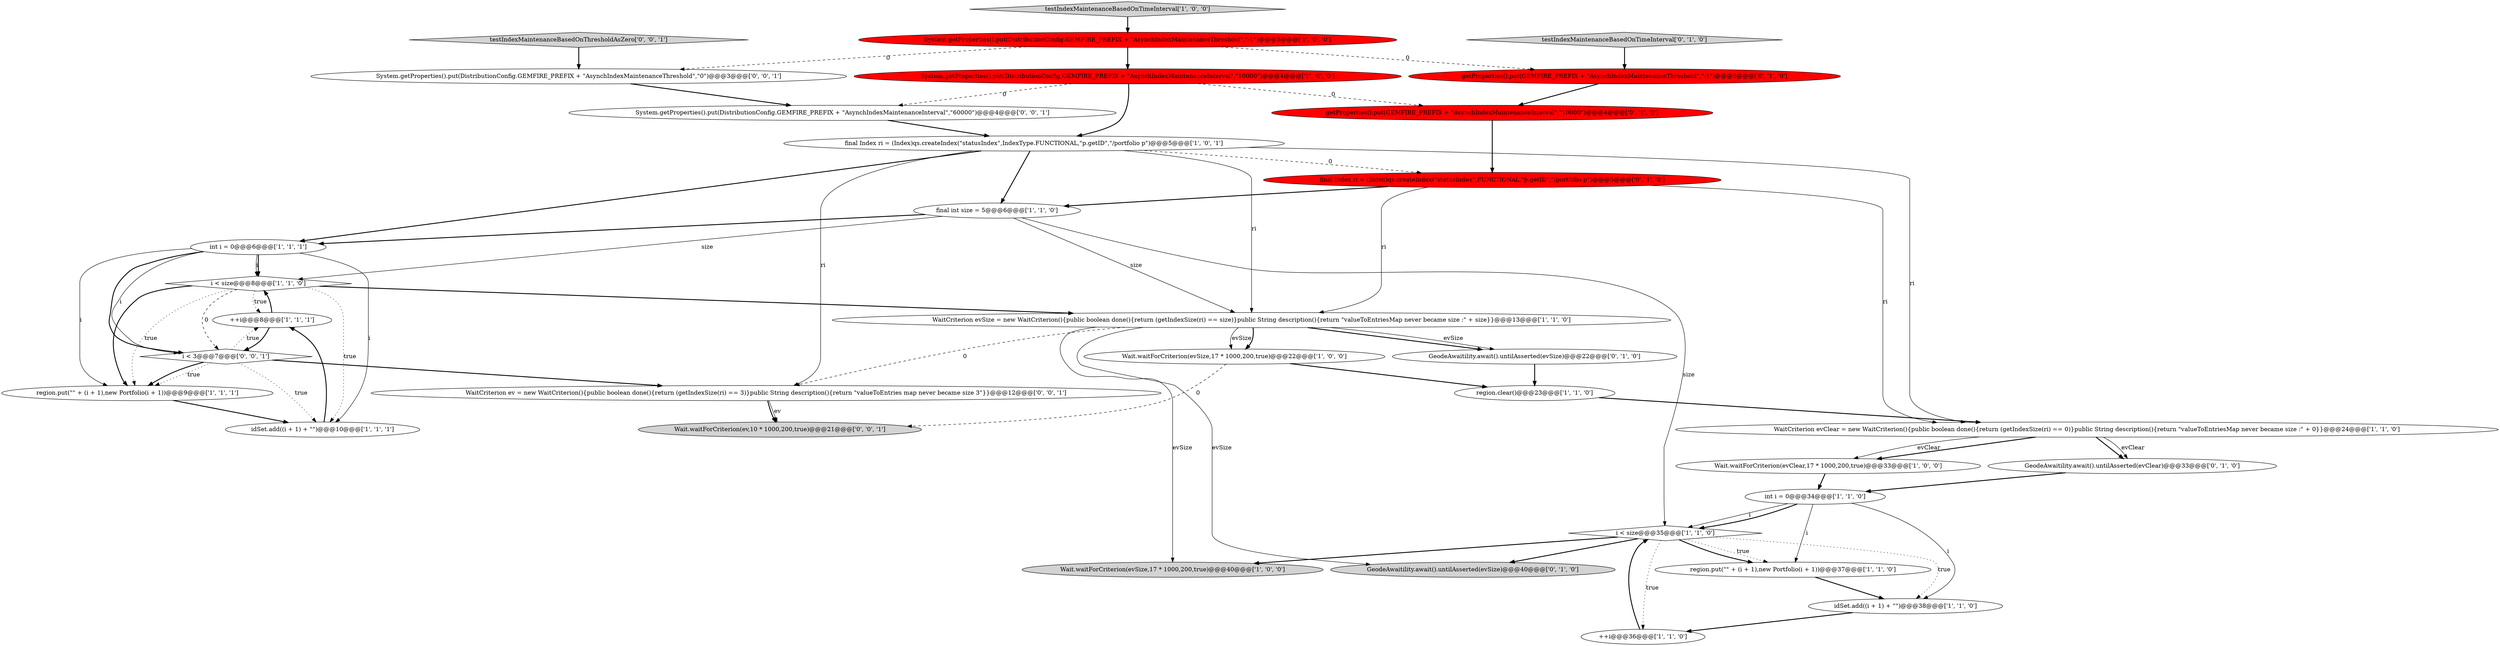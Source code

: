 digraph {
17 [style = filled, label = "WaitCriterion evSize = new WaitCriterion(){public boolean done(){return (getIndexSize(ri) == size)}public String description(){return \"valueToEntriesMap never became size :\" + size}}@@@13@@@['1', '1', '0']", fillcolor = white, shape = ellipse image = "AAA0AAABBB1BBB"];
12 [style = filled, label = "Wait.waitForCriterion(evSize,17 * 1000,200,true)@@@22@@@['1', '0', '0']", fillcolor = white, shape = ellipse image = "AAA0AAABBB1BBB"];
4 [style = filled, label = "int i = 0@@@34@@@['1', '1', '0']", fillcolor = white, shape = ellipse image = "AAA0AAABBB1BBB"];
20 [style = filled, label = "System.getProperties().put(DistributionConfig.GEMFIRE_PREFIX + \"AsynchIndexMaintenanceThreshold\",\"-1\")@@@3@@@['1', '0', '0']", fillcolor = red, shape = ellipse image = "AAA1AAABBB1BBB"];
27 [style = filled, label = "testIndexMaintenanceBasedOnTimeInterval['0', '1', '0']", fillcolor = lightgray, shape = diamond image = "AAA0AAABBB2BBB"];
26 [style = filled, label = "GeodeAwaitility.await().untilAsserted(evSize)@@@22@@@['0', '1', '0']", fillcolor = white, shape = ellipse image = "AAA0AAABBB2BBB"];
15 [style = filled, label = "region.clear()@@@23@@@['1', '1', '0']", fillcolor = white, shape = ellipse image = "AAA0AAABBB1BBB"];
1 [style = filled, label = "int i = 0@@@6@@@['1', '1', '1']", fillcolor = white, shape = ellipse image = "AAA0AAABBB1BBB"];
29 [style = filled, label = "Wait.waitForCriterion(ev,10 * 1000,200,true)@@@21@@@['0', '0', '1']", fillcolor = lightgray, shape = ellipse image = "AAA0AAABBB3BBB"];
18 [style = filled, label = "Wait.waitForCriterion(evClear,17 * 1000,200,true)@@@33@@@['1', '0', '0']", fillcolor = white, shape = ellipse image = "AAA0AAABBB1BBB"];
2 [style = filled, label = "final Index ri = (Index)qs.createIndex(\"statusIndex\",IndexType.FUNCTIONAL,\"p.getID\",\"/portfolio p\")@@@5@@@['1', '0', '1']", fillcolor = white, shape = ellipse image = "AAA0AAABBB1BBB"];
5 [style = filled, label = "i < size@@@35@@@['1', '1', '0']", fillcolor = white, shape = diamond image = "AAA0AAABBB1BBB"];
9 [style = filled, label = "final int size = 5@@@6@@@['1', '1', '0']", fillcolor = white, shape = ellipse image = "AAA0AAABBB1BBB"];
19 [style = filled, label = "region.put(\"\" + (i + 1),new Portfolio(i + 1))@@@37@@@['1', '1', '0']", fillcolor = white, shape = ellipse image = "AAA0AAABBB1BBB"];
14 [style = filled, label = "++i@@@8@@@['1', '1', '1']", fillcolor = white, shape = ellipse image = "AAA0AAABBB1BBB"];
32 [style = filled, label = "testIndexMaintenanceBasedOnThresholdAsZero['0', '0', '1']", fillcolor = lightgray, shape = diamond image = "AAA0AAABBB3BBB"];
3 [style = filled, label = "i < size@@@8@@@['1', '1', '0']", fillcolor = white, shape = diamond image = "AAA0AAABBB1BBB"];
7 [style = filled, label = "testIndexMaintenanceBasedOnTimeInterval['1', '0', '0']", fillcolor = lightgray, shape = diamond image = "AAA0AAABBB1BBB"];
11 [style = filled, label = "++i@@@36@@@['1', '1', '0']", fillcolor = white, shape = ellipse image = "AAA0AAABBB1BBB"];
0 [style = filled, label = "region.put(\"\" + (i + 1),new Portfolio(i + 1))@@@9@@@['1', '1', '1']", fillcolor = white, shape = ellipse image = "AAA0AAABBB1BBB"];
31 [style = filled, label = "WaitCriterion ev = new WaitCriterion(){public boolean done(){return (getIndexSize(ri) == 3)}public String description(){return \"valueToEntries map never became size 3\"}}@@@12@@@['0', '0', '1']", fillcolor = white, shape = ellipse image = "AAA0AAABBB3BBB"];
22 [style = filled, label = "getProperties().put(GEMFIRE_PREFIX + \"AsynchIndexMaintenanceThreshold\",\"-1\")@@@3@@@['0', '1', '0']", fillcolor = red, shape = ellipse image = "AAA1AAABBB2BBB"];
25 [style = filled, label = "final Index ri = (Index)qs.createIndex(\"statusIndex\",FUNCTIONAL,\"p.getID\",\"/portfolio p\")@@@5@@@['0', '1', '0']", fillcolor = red, shape = ellipse image = "AAA1AAABBB2BBB"];
33 [style = filled, label = "i < 3@@@7@@@['0', '0', '1']", fillcolor = white, shape = diamond image = "AAA0AAABBB3BBB"];
10 [style = filled, label = "WaitCriterion evClear = new WaitCriterion(){public boolean done(){return (getIndexSize(ri) == 0)}public String description(){return \"valueToEntriesMap never became size :\" + 0}}@@@24@@@['1', '1', '0']", fillcolor = white, shape = ellipse image = "AAA0AAABBB1BBB"];
8 [style = filled, label = "Wait.waitForCriterion(evSize,17 * 1000,200,true)@@@40@@@['1', '0', '0']", fillcolor = lightgray, shape = ellipse image = "AAA0AAABBB1BBB"];
24 [style = filled, label = "getProperties().put(GEMFIRE_PREFIX + \"AsynchIndexMaintenanceInterval\",\"10000\")@@@4@@@['0', '1', '0']", fillcolor = red, shape = ellipse image = "AAA1AAABBB2BBB"];
23 [style = filled, label = "GeodeAwaitility.await().untilAsserted(evSize)@@@40@@@['0', '1', '0']", fillcolor = lightgray, shape = ellipse image = "AAA0AAABBB2BBB"];
21 [style = filled, label = "GeodeAwaitility.await().untilAsserted(evClear)@@@33@@@['0', '1', '0']", fillcolor = white, shape = ellipse image = "AAA0AAABBB2BBB"];
6 [style = filled, label = "idSet.add((i + 1) + \"\")@@@10@@@['1', '1', '1']", fillcolor = white, shape = ellipse image = "AAA0AAABBB1BBB"];
28 [style = filled, label = "System.getProperties().put(DistributionConfig.GEMFIRE_PREFIX + \"AsynchIndexMaintenanceThreshold\",\"0\")@@@3@@@['0', '0', '1']", fillcolor = white, shape = ellipse image = "AAA0AAABBB3BBB"];
16 [style = filled, label = "idSet.add((i + 1) + \"\")@@@38@@@['1', '1', '0']", fillcolor = white, shape = ellipse image = "AAA0AAABBB1BBB"];
30 [style = filled, label = "System.getProperties().put(DistributionConfig.GEMFIRE_PREFIX + \"AsynchIndexMaintenanceInterval\",\"60000\")@@@4@@@['0', '0', '1']", fillcolor = white, shape = ellipse image = "AAA0AAABBB3BBB"];
13 [style = filled, label = "System.getProperties().put(DistributionConfig.GEMFIRE_PREFIX + \"AsynchIndexMaintenanceInterval\",\"10000\")@@@4@@@['1', '0', '0']", fillcolor = red, shape = ellipse image = "AAA1AAABBB1BBB"];
14->3 [style = bold, label=""];
10->18 [style = bold, label=""];
5->8 [style = bold, label=""];
33->0 [style = dotted, label="true"];
15->10 [style = bold, label=""];
17->26 [style = bold, label=""];
2->31 [style = solid, label="ri"];
20->13 [style = bold, label=""];
16->11 [style = bold, label=""];
25->10 [style = solid, label="ri"];
1->6 [style = solid, label="i"];
33->6 [style = dotted, label="true"];
5->23 [style = bold, label=""];
28->30 [style = bold, label=""];
0->6 [style = bold, label=""];
3->33 [style = dashed, label="0"];
2->1 [style = bold, label=""];
17->8 [style = solid, label="evSize"];
5->19 [style = dotted, label="true"];
25->9 [style = bold, label=""];
31->29 [style = solid, label="ev"];
12->15 [style = bold, label=""];
20->28 [style = dashed, label="0"];
1->3 [style = bold, label=""];
17->12 [style = solid, label="evSize"];
31->29 [style = bold, label=""];
10->21 [style = bold, label=""];
2->9 [style = bold, label=""];
7->20 [style = bold, label=""];
4->5 [style = solid, label="i"];
3->6 [style = dotted, label="true"];
33->14 [style = dotted, label="true"];
17->31 [style = dashed, label="0"];
27->22 [style = bold, label=""];
17->23 [style = solid, label="evSize"];
14->33 [style = bold, label=""];
3->0 [style = bold, label=""];
2->10 [style = solid, label="ri"];
1->33 [style = solid, label="i"];
19->16 [style = bold, label=""];
3->14 [style = dotted, label="true"];
6->14 [style = bold, label=""];
33->0 [style = bold, label=""];
5->19 [style = bold, label=""];
1->0 [style = solid, label="i"];
11->5 [style = bold, label=""];
13->24 [style = dashed, label="0"];
1->33 [style = bold, label=""];
17->12 [style = bold, label=""];
5->11 [style = dotted, label="true"];
18->4 [style = bold, label=""];
10->18 [style = solid, label="evClear"];
4->16 [style = solid, label="i"];
9->17 [style = solid, label="size"];
24->25 [style = bold, label=""];
4->19 [style = solid, label="i"];
26->15 [style = bold, label=""];
5->16 [style = dotted, label="true"];
3->0 [style = dotted, label="true"];
20->22 [style = dashed, label="0"];
2->25 [style = dashed, label="0"];
17->26 [style = solid, label="evSize"];
33->31 [style = bold, label=""];
12->29 [style = dashed, label="0"];
3->17 [style = bold, label=""];
10->21 [style = solid, label="evClear"];
9->5 [style = solid, label="size"];
9->3 [style = solid, label="size"];
21->4 [style = bold, label=""];
22->24 [style = bold, label=""];
30->2 [style = bold, label=""];
9->1 [style = bold, label=""];
1->3 [style = solid, label="i"];
2->17 [style = solid, label="ri"];
32->28 [style = bold, label=""];
4->5 [style = bold, label=""];
13->30 [style = dashed, label="0"];
25->17 [style = solid, label="ri"];
13->2 [style = bold, label=""];
}
